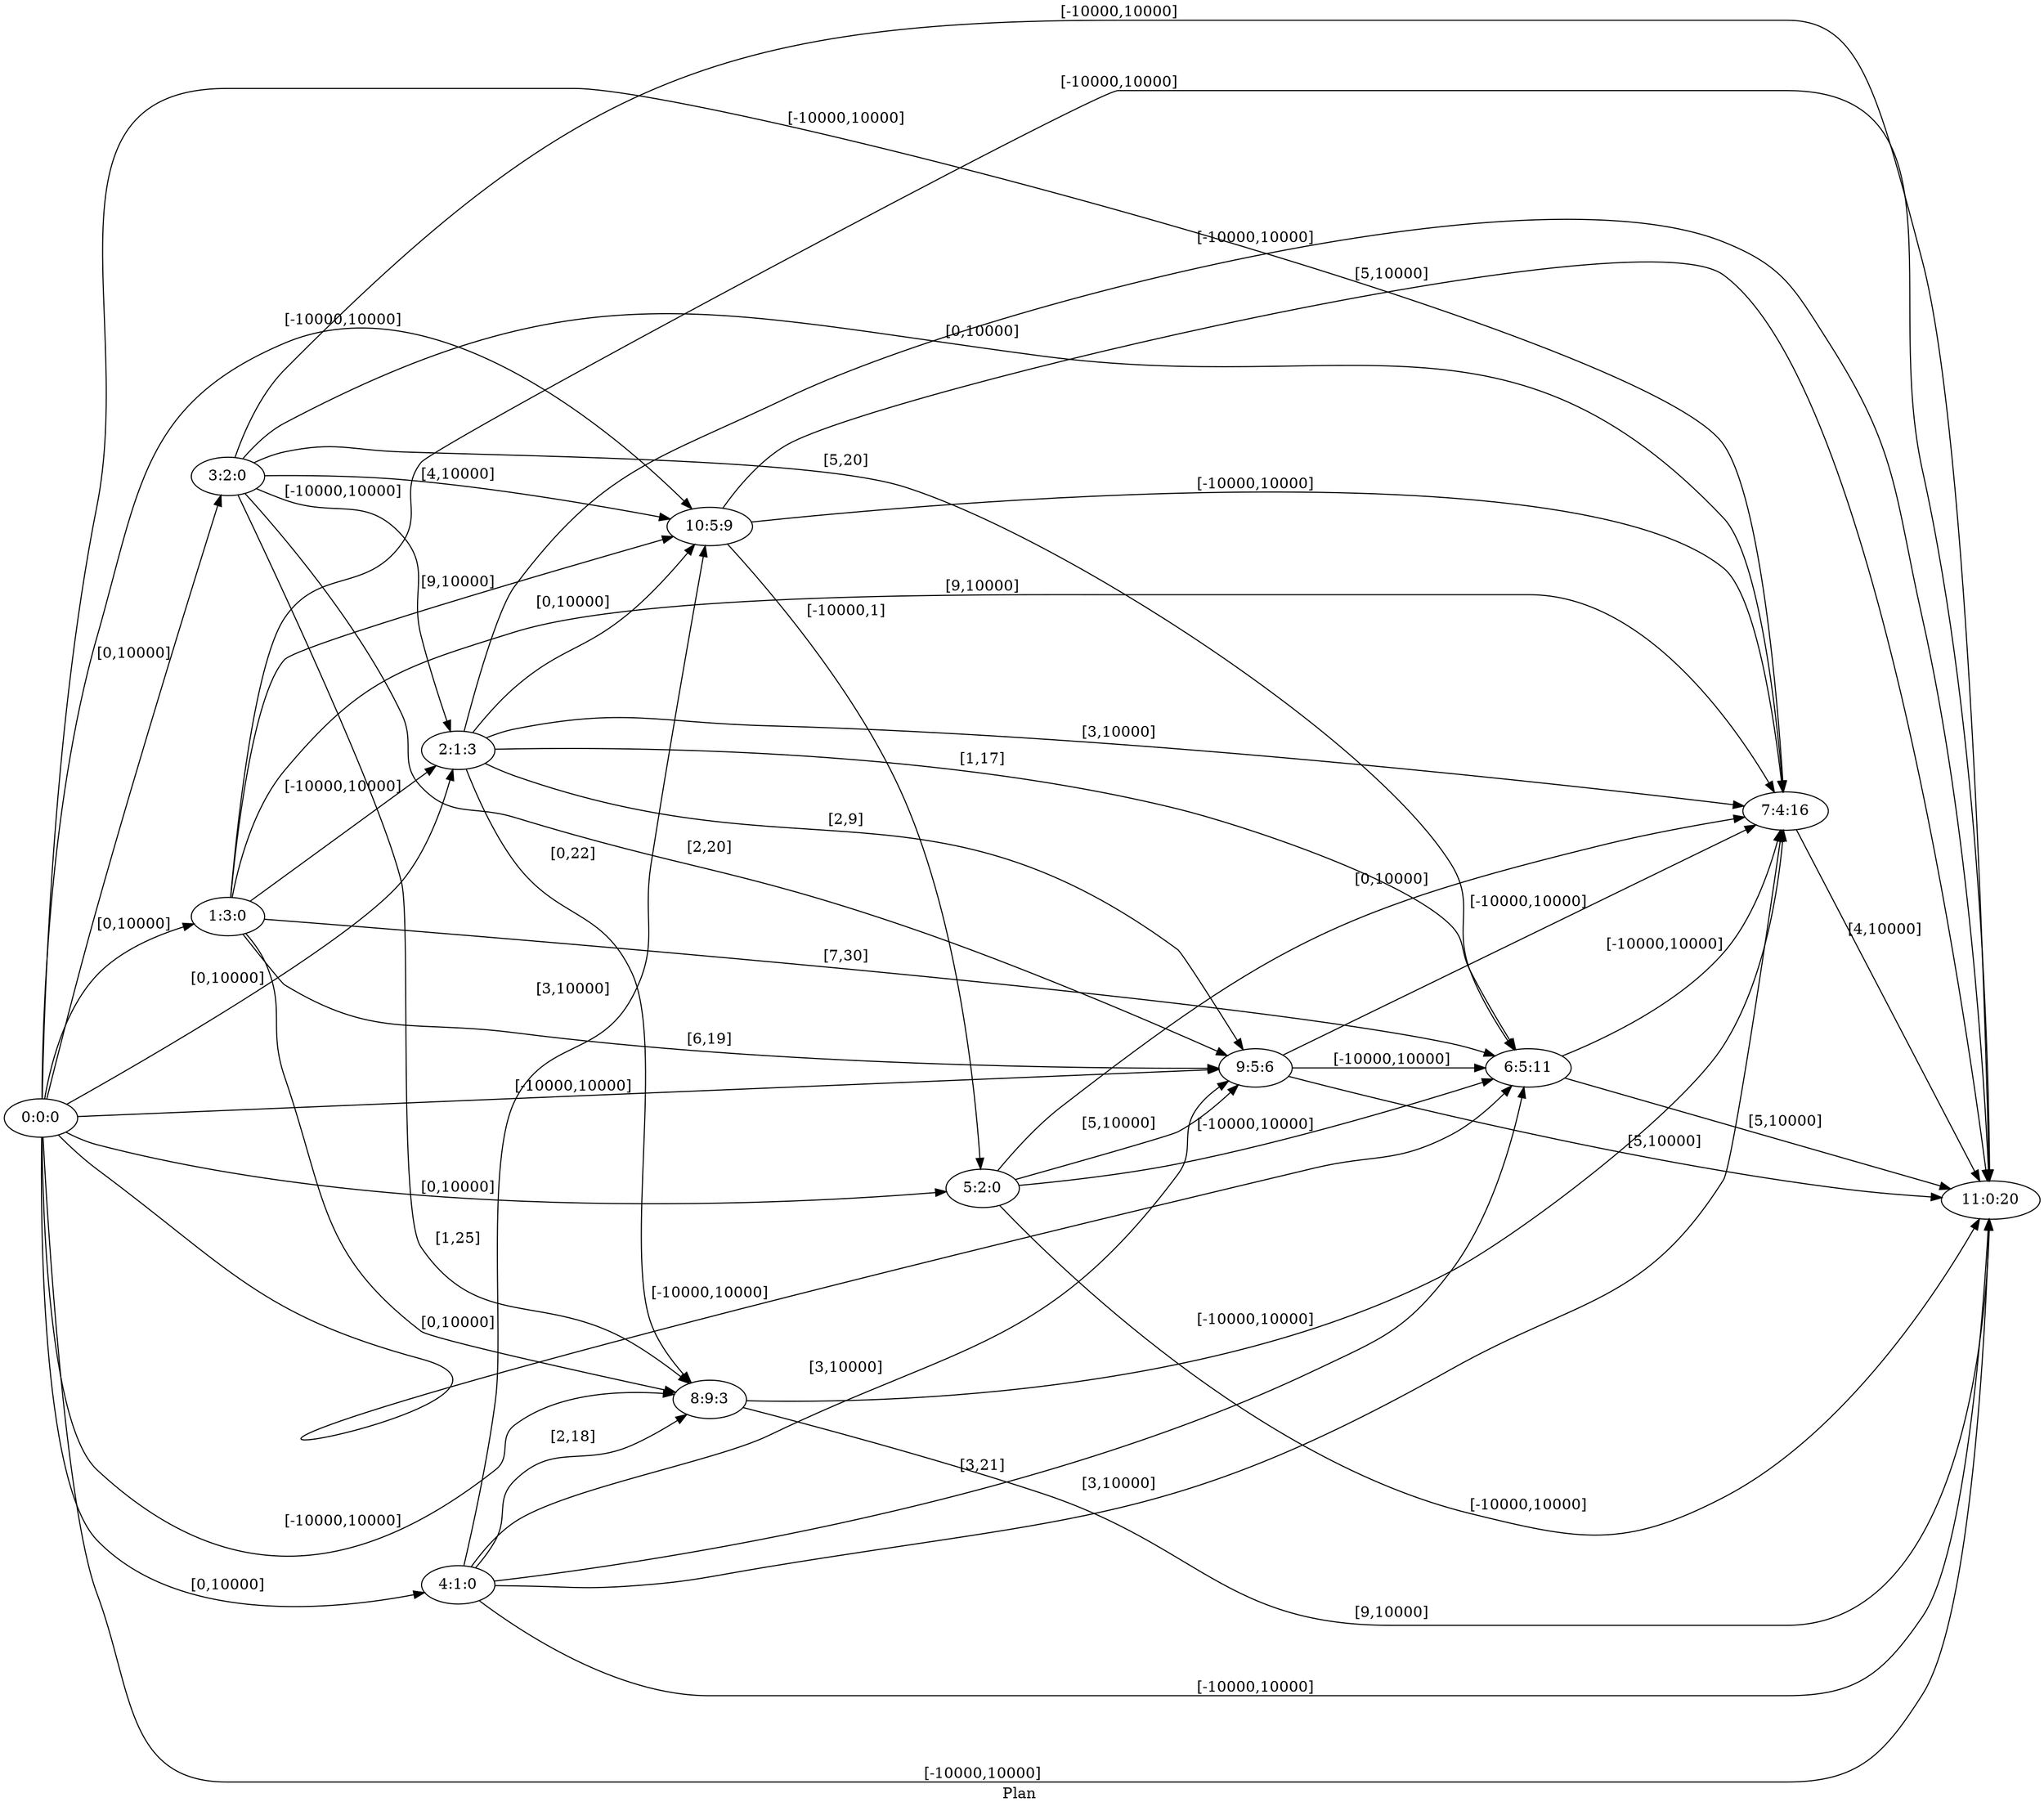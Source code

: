 digraph G {
 rankdir = LR;
 nodesep = .45; 
 size = 30;
label="Plan ";
 fldt = 0.642743;
"0:0:0"->"1:3:0"[ label = "[0,10000]"];
"0:0:0"->"2:1:3"[ label = "[0,10000]"];
"0:0:0"->"3:2:0"[ label = "[0,10000]"];
"0:0:0"->"4:1:0"[ label = "[0,10000]"];
"0:0:0"->"5:2:0"[ label = "[0,10000]"];
"0:0:0"->"6:5:11"[ label = "[-10000,10000]"];
"0:0:0"->"7:4:16"[ label = "[-10000,10000]"];
"0:0:0"->"8:9:3"[ label = "[-10000,10000]"];
"0:0:0"->"9:5:6"[ label = "[-10000,10000]"];
"0:0:0"->"10:5:9"[ label = "[-10000,10000]"];
"0:0:0"->"11:0:20"[ label = "[-10000,10000]"];
"1:3:0"->"2:1:3"[ label = "[-10000,10000]"];
"1:3:0"->"6:5:11"[ label = "[7,30]"];
"1:3:0"->"7:4:16"[ label = "[9,10000]"];
"1:3:0"->"8:9:3"[ label = "[0,10000]"];
"1:3:0"->"9:5:6"[ label = "[6,19]"];
"1:3:0"->"10:5:9"[ label = "[9,10000]"];
"1:3:0"->"11:0:20"[ label = "[-10000,10000]"];
"2:1:3"->"6:5:11"[ label = "[1,17]"];
"2:1:3"->"7:4:16"[ label = "[3,10000]"];
"2:1:3"->"8:9:3"[ label = "[0,22]"];
"2:1:3"->"9:5:6"[ label = "[2,9]"];
"2:1:3"->"10:5:9"[ label = "[0,10000]"];
"2:1:3"->"11:0:20"[ label = "[-10000,10000]"];
"3:2:0"->"2:1:3"[ label = "[-10000,10000]"];
"3:2:0"->"6:5:11"[ label = "[5,20]"];
"3:2:0"->"7:4:16"[ label = "[0,10000]"];
"3:2:0"->"8:9:3"[ label = "[1,25]"];
"3:2:0"->"9:5:6"[ label = "[2,20]"];
"3:2:0"->"10:5:9"[ label = "[4,10000]"];
"3:2:0"->"11:0:20"[ label = "[-10000,10000]"];
"4:1:0"->"6:5:11"[ label = "[3,21]"];
"4:1:0"->"7:4:16"[ label = "[3,10000]"];
"4:1:0"->"8:9:3"[ label = "[2,18]"];
"4:1:0"->"9:5:6"[ label = "[3,10000]"];
"4:1:0"->"10:5:9"[ label = "[3,10000]"];
"4:1:0"->"11:0:20"[ label = "[-10000,10000]"];
"5:2:0"->"6:5:11"[ label = "[-10000,10000]"];
"5:2:0"->"7:4:16"[ label = "[0,10000]"];
"5:2:0"->"9:5:6"[ label = "[5,10000]"];
"5:2:0"->"11:0:20"[ label = "[-10000,10000]"];
"6:5:11"->"7:4:16"[ label = "[-10000,10000]"];
"6:5:11"->"11:0:20"[ label = "[5,10000]"];
"7:4:16"->"11:0:20"[ label = "[4,10000]"];
"8:9:3"->"7:4:16"[ label = "[-10000,10000]"];
"8:9:3"->"11:0:20"[ label = "[9,10000]"];
"9:5:6"->"6:5:11"[ label = "[-10000,10000]"];
"9:5:6"->"7:4:16"[ label = "[-10000,10000]"];
"9:5:6"->"11:0:20"[ label = "[5,10000]"];
"10:5:9"->"5:2:0"[ label = "[-10000,1]"];
"10:5:9"->"7:4:16"[ label = "[-10000,10000]"];
"10:5:9"->"11:0:20"[ label = "[5,10000]"];
}
